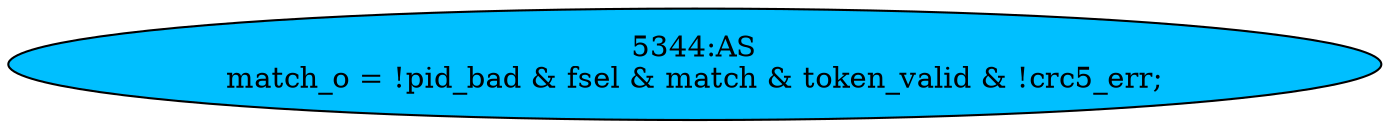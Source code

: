 strict digraph "" {
	node [label="\N"];
	"5344:AS"	 [ast="<pyverilog.vparser.ast.Assign object at 0x7f13b5578c50>",
		def_var="['match_o']",
		fillcolor=deepskyblue,
		label="5344:AS
match_o = !pid_bad & fsel & match & token_valid & !crc5_err;",
		statements="[]",
		style=filled,
		typ=Assign,
		use_var="['pid_bad', 'fsel', 'match', 'token_valid', 'crc5_err']"];
}
